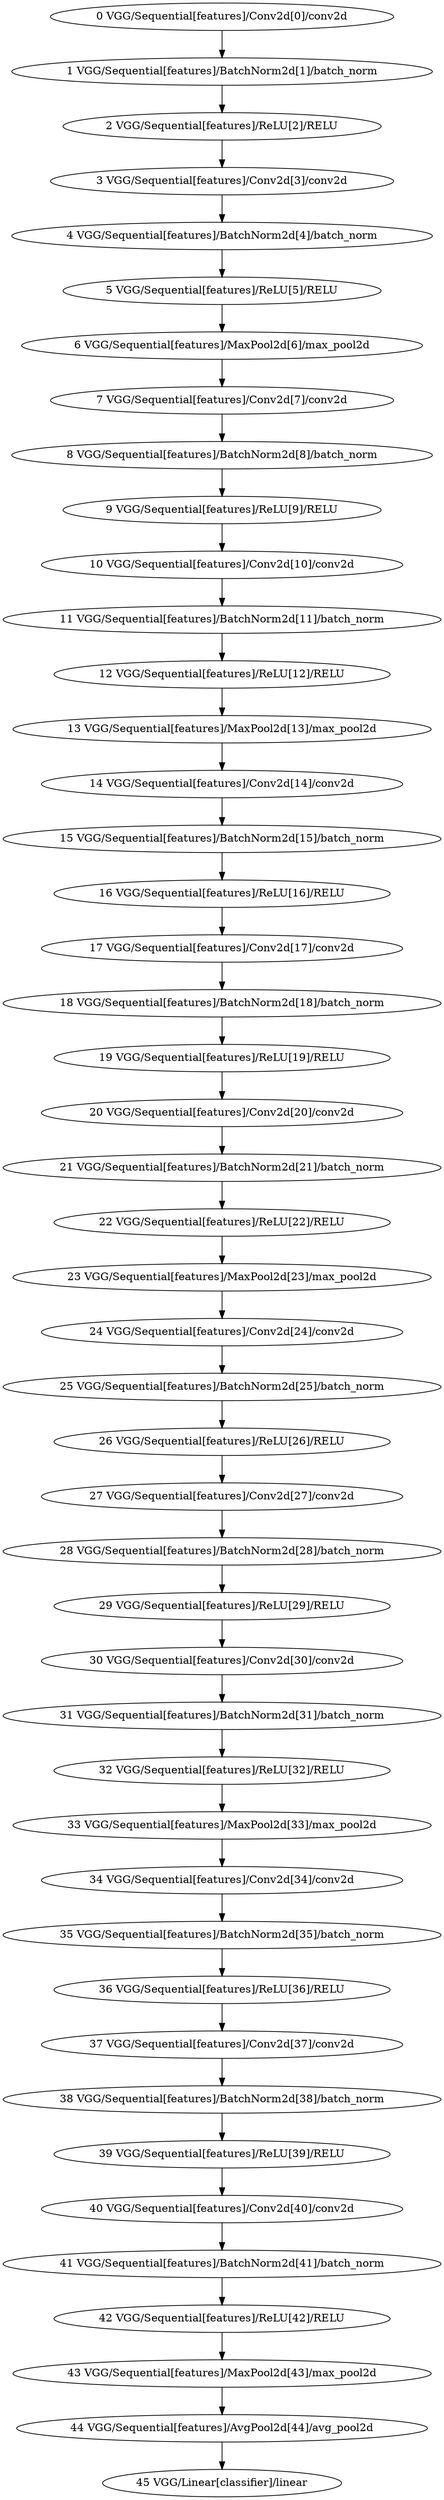 strict digraph  {
"0 VGG/Sequential[features]/Conv2d[0]/conv2d" [id=0, scope="VGG/Sequential[features]/Conv2d[0]", type=conv2d];
"1 VGG/Sequential[features]/BatchNorm2d[1]/batch_norm" [id=1, scope="VGG/Sequential[features]/BatchNorm2d[1]", type=batch_norm];
"2 VGG/Sequential[features]/ReLU[2]/RELU" [id=2, scope="VGG/Sequential[features]/ReLU[2]", type=RELU];
"3 VGG/Sequential[features]/Conv2d[3]/conv2d" [id=3, scope="VGG/Sequential[features]/Conv2d[3]", type=conv2d];
"4 VGG/Sequential[features]/BatchNorm2d[4]/batch_norm" [id=4, scope="VGG/Sequential[features]/BatchNorm2d[4]", type=batch_norm];
"5 VGG/Sequential[features]/ReLU[5]/RELU" [id=5, scope="VGG/Sequential[features]/ReLU[5]", type=RELU];
"6 VGG/Sequential[features]/MaxPool2d[6]/max_pool2d" [id=6, scope="VGG/Sequential[features]/MaxPool2d[6]", type=max_pool2d];
"7 VGG/Sequential[features]/Conv2d[7]/conv2d" [id=7, scope="VGG/Sequential[features]/Conv2d[7]", type=conv2d];
"8 VGG/Sequential[features]/BatchNorm2d[8]/batch_norm" [id=8, scope="VGG/Sequential[features]/BatchNorm2d[8]", type=batch_norm];
"9 VGG/Sequential[features]/ReLU[9]/RELU" [id=9, scope="VGG/Sequential[features]/ReLU[9]", type=RELU];
"10 VGG/Sequential[features]/Conv2d[10]/conv2d" [id=10, scope="VGG/Sequential[features]/Conv2d[10]", type=conv2d];
"11 VGG/Sequential[features]/BatchNorm2d[11]/batch_norm" [id=11, scope="VGG/Sequential[features]/BatchNorm2d[11]", type=batch_norm];
"12 VGG/Sequential[features]/ReLU[12]/RELU" [id=12, scope="VGG/Sequential[features]/ReLU[12]", type=RELU];
"13 VGG/Sequential[features]/MaxPool2d[13]/max_pool2d" [id=13, scope="VGG/Sequential[features]/MaxPool2d[13]", type=max_pool2d];
"14 VGG/Sequential[features]/Conv2d[14]/conv2d" [id=14, scope="VGG/Sequential[features]/Conv2d[14]", type=conv2d];
"15 VGG/Sequential[features]/BatchNorm2d[15]/batch_norm" [id=15, scope="VGG/Sequential[features]/BatchNorm2d[15]", type=batch_norm];
"16 VGG/Sequential[features]/ReLU[16]/RELU" [id=16, scope="VGG/Sequential[features]/ReLU[16]", type=RELU];
"17 VGG/Sequential[features]/Conv2d[17]/conv2d" [id=17, scope="VGG/Sequential[features]/Conv2d[17]", type=conv2d];
"18 VGG/Sequential[features]/BatchNorm2d[18]/batch_norm" [id=18, scope="VGG/Sequential[features]/BatchNorm2d[18]", type=batch_norm];
"19 VGG/Sequential[features]/ReLU[19]/RELU" [id=19, scope="VGG/Sequential[features]/ReLU[19]", type=RELU];
"20 VGG/Sequential[features]/Conv2d[20]/conv2d" [id=20, scope="VGG/Sequential[features]/Conv2d[20]", type=conv2d];
"21 VGG/Sequential[features]/BatchNorm2d[21]/batch_norm" [id=21, scope="VGG/Sequential[features]/BatchNorm2d[21]", type=batch_norm];
"22 VGG/Sequential[features]/ReLU[22]/RELU" [id=22, scope="VGG/Sequential[features]/ReLU[22]", type=RELU];
"23 VGG/Sequential[features]/MaxPool2d[23]/max_pool2d" [id=23, scope="VGG/Sequential[features]/MaxPool2d[23]", type=max_pool2d];
"24 VGG/Sequential[features]/Conv2d[24]/conv2d" [id=24, scope="VGG/Sequential[features]/Conv2d[24]", type=conv2d];
"25 VGG/Sequential[features]/BatchNorm2d[25]/batch_norm" [id=25, scope="VGG/Sequential[features]/BatchNorm2d[25]", type=batch_norm];
"26 VGG/Sequential[features]/ReLU[26]/RELU" [id=26, scope="VGG/Sequential[features]/ReLU[26]", type=RELU];
"27 VGG/Sequential[features]/Conv2d[27]/conv2d" [id=27, scope="VGG/Sequential[features]/Conv2d[27]", type=conv2d];
"28 VGG/Sequential[features]/BatchNorm2d[28]/batch_norm" [id=28, scope="VGG/Sequential[features]/BatchNorm2d[28]", type=batch_norm];
"29 VGG/Sequential[features]/ReLU[29]/RELU" [id=29, scope="VGG/Sequential[features]/ReLU[29]", type=RELU];
"30 VGG/Sequential[features]/Conv2d[30]/conv2d" [id=30, scope="VGG/Sequential[features]/Conv2d[30]", type=conv2d];
"31 VGG/Sequential[features]/BatchNorm2d[31]/batch_norm" [id=31, scope="VGG/Sequential[features]/BatchNorm2d[31]", type=batch_norm];
"32 VGG/Sequential[features]/ReLU[32]/RELU" [id=32, scope="VGG/Sequential[features]/ReLU[32]", type=RELU];
"33 VGG/Sequential[features]/MaxPool2d[33]/max_pool2d" [id=33, scope="VGG/Sequential[features]/MaxPool2d[33]", type=max_pool2d];
"34 VGG/Sequential[features]/Conv2d[34]/conv2d" [id=34, scope="VGG/Sequential[features]/Conv2d[34]", type=conv2d];
"35 VGG/Sequential[features]/BatchNorm2d[35]/batch_norm" [id=35, scope="VGG/Sequential[features]/BatchNorm2d[35]", type=batch_norm];
"36 VGG/Sequential[features]/ReLU[36]/RELU" [id=36, scope="VGG/Sequential[features]/ReLU[36]", type=RELU];
"37 VGG/Sequential[features]/Conv2d[37]/conv2d" [id=37, scope="VGG/Sequential[features]/Conv2d[37]", type=conv2d];
"38 VGG/Sequential[features]/BatchNorm2d[38]/batch_norm" [id=38, scope="VGG/Sequential[features]/BatchNorm2d[38]", type=batch_norm];
"39 VGG/Sequential[features]/ReLU[39]/RELU" [id=39, scope="VGG/Sequential[features]/ReLU[39]", type=RELU];
"40 VGG/Sequential[features]/Conv2d[40]/conv2d" [id=40, scope="VGG/Sequential[features]/Conv2d[40]", type=conv2d];
"41 VGG/Sequential[features]/BatchNorm2d[41]/batch_norm" [id=41, scope="VGG/Sequential[features]/BatchNorm2d[41]", type=batch_norm];
"42 VGG/Sequential[features]/ReLU[42]/RELU" [id=42, scope="VGG/Sequential[features]/ReLU[42]", type=RELU];
"43 VGG/Sequential[features]/MaxPool2d[43]/max_pool2d" [id=43, scope="VGG/Sequential[features]/MaxPool2d[43]", type=max_pool2d];
"44 VGG/Sequential[features]/AvgPool2d[44]/avg_pool2d" [id=44, scope="VGG/Sequential[features]/AvgPool2d[44]", type=avg_pool2d];
"45 VGG/Linear[classifier]/linear" [id=45, scope="VGG/Linear[classifier]", type=linear];
"0 VGG/Sequential[features]/Conv2d[0]/conv2d" -> "1 VGG/Sequential[features]/BatchNorm2d[1]/batch_norm";
"1 VGG/Sequential[features]/BatchNorm2d[1]/batch_norm" -> "2 VGG/Sequential[features]/ReLU[2]/RELU";
"2 VGG/Sequential[features]/ReLU[2]/RELU" -> "3 VGG/Sequential[features]/Conv2d[3]/conv2d";
"3 VGG/Sequential[features]/Conv2d[3]/conv2d" -> "4 VGG/Sequential[features]/BatchNorm2d[4]/batch_norm";
"4 VGG/Sequential[features]/BatchNorm2d[4]/batch_norm" -> "5 VGG/Sequential[features]/ReLU[5]/RELU";
"5 VGG/Sequential[features]/ReLU[5]/RELU" -> "6 VGG/Sequential[features]/MaxPool2d[6]/max_pool2d";
"6 VGG/Sequential[features]/MaxPool2d[6]/max_pool2d" -> "7 VGG/Sequential[features]/Conv2d[7]/conv2d";
"7 VGG/Sequential[features]/Conv2d[7]/conv2d" -> "8 VGG/Sequential[features]/BatchNorm2d[8]/batch_norm";
"8 VGG/Sequential[features]/BatchNorm2d[8]/batch_norm" -> "9 VGG/Sequential[features]/ReLU[9]/RELU";
"9 VGG/Sequential[features]/ReLU[9]/RELU" -> "10 VGG/Sequential[features]/Conv2d[10]/conv2d";
"10 VGG/Sequential[features]/Conv2d[10]/conv2d" -> "11 VGG/Sequential[features]/BatchNorm2d[11]/batch_norm";
"11 VGG/Sequential[features]/BatchNorm2d[11]/batch_norm" -> "12 VGG/Sequential[features]/ReLU[12]/RELU";
"12 VGG/Sequential[features]/ReLU[12]/RELU" -> "13 VGG/Sequential[features]/MaxPool2d[13]/max_pool2d";
"13 VGG/Sequential[features]/MaxPool2d[13]/max_pool2d" -> "14 VGG/Sequential[features]/Conv2d[14]/conv2d";
"14 VGG/Sequential[features]/Conv2d[14]/conv2d" -> "15 VGG/Sequential[features]/BatchNorm2d[15]/batch_norm";
"15 VGG/Sequential[features]/BatchNorm2d[15]/batch_norm" -> "16 VGG/Sequential[features]/ReLU[16]/RELU";
"16 VGG/Sequential[features]/ReLU[16]/RELU" -> "17 VGG/Sequential[features]/Conv2d[17]/conv2d";
"17 VGG/Sequential[features]/Conv2d[17]/conv2d" -> "18 VGG/Sequential[features]/BatchNorm2d[18]/batch_norm";
"18 VGG/Sequential[features]/BatchNorm2d[18]/batch_norm" -> "19 VGG/Sequential[features]/ReLU[19]/RELU";
"19 VGG/Sequential[features]/ReLU[19]/RELU" -> "20 VGG/Sequential[features]/Conv2d[20]/conv2d";
"20 VGG/Sequential[features]/Conv2d[20]/conv2d" -> "21 VGG/Sequential[features]/BatchNorm2d[21]/batch_norm";
"21 VGG/Sequential[features]/BatchNorm2d[21]/batch_norm" -> "22 VGG/Sequential[features]/ReLU[22]/RELU";
"22 VGG/Sequential[features]/ReLU[22]/RELU" -> "23 VGG/Sequential[features]/MaxPool2d[23]/max_pool2d";
"23 VGG/Sequential[features]/MaxPool2d[23]/max_pool2d" -> "24 VGG/Sequential[features]/Conv2d[24]/conv2d";
"24 VGG/Sequential[features]/Conv2d[24]/conv2d" -> "25 VGG/Sequential[features]/BatchNorm2d[25]/batch_norm";
"25 VGG/Sequential[features]/BatchNorm2d[25]/batch_norm" -> "26 VGG/Sequential[features]/ReLU[26]/RELU";
"26 VGG/Sequential[features]/ReLU[26]/RELU" -> "27 VGG/Sequential[features]/Conv2d[27]/conv2d";
"27 VGG/Sequential[features]/Conv2d[27]/conv2d" -> "28 VGG/Sequential[features]/BatchNorm2d[28]/batch_norm";
"28 VGG/Sequential[features]/BatchNorm2d[28]/batch_norm" -> "29 VGG/Sequential[features]/ReLU[29]/RELU";
"29 VGG/Sequential[features]/ReLU[29]/RELU" -> "30 VGG/Sequential[features]/Conv2d[30]/conv2d";
"30 VGG/Sequential[features]/Conv2d[30]/conv2d" -> "31 VGG/Sequential[features]/BatchNorm2d[31]/batch_norm";
"31 VGG/Sequential[features]/BatchNorm2d[31]/batch_norm" -> "32 VGG/Sequential[features]/ReLU[32]/RELU";
"32 VGG/Sequential[features]/ReLU[32]/RELU" -> "33 VGG/Sequential[features]/MaxPool2d[33]/max_pool2d";
"33 VGG/Sequential[features]/MaxPool2d[33]/max_pool2d" -> "34 VGG/Sequential[features]/Conv2d[34]/conv2d";
"34 VGG/Sequential[features]/Conv2d[34]/conv2d" -> "35 VGG/Sequential[features]/BatchNorm2d[35]/batch_norm";
"35 VGG/Sequential[features]/BatchNorm2d[35]/batch_norm" -> "36 VGG/Sequential[features]/ReLU[36]/RELU";
"36 VGG/Sequential[features]/ReLU[36]/RELU" -> "37 VGG/Sequential[features]/Conv2d[37]/conv2d";
"37 VGG/Sequential[features]/Conv2d[37]/conv2d" -> "38 VGG/Sequential[features]/BatchNorm2d[38]/batch_norm";
"38 VGG/Sequential[features]/BatchNorm2d[38]/batch_norm" -> "39 VGG/Sequential[features]/ReLU[39]/RELU";
"39 VGG/Sequential[features]/ReLU[39]/RELU" -> "40 VGG/Sequential[features]/Conv2d[40]/conv2d";
"40 VGG/Sequential[features]/Conv2d[40]/conv2d" -> "41 VGG/Sequential[features]/BatchNorm2d[41]/batch_norm";
"41 VGG/Sequential[features]/BatchNorm2d[41]/batch_norm" -> "42 VGG/Sequential[features]/ReLU[42]/RELU";
"42 VGG/Sequential[features]/ReLU[42]/RELU" -> "43 VGG/Sequential[features]/MaxPool2d[43]/max_pool2d";
"43 VGG/Sequential[features]/MaxPool2d[43]/max_pool2d" -> "44 VGG/Sequential[features]/AvgPool2d[44]/avg_pool2d";
"44 VGG/Sequential[features]/AvgPool2d[44]/avg_pool2d" -> "45 VGG/Linear[classifier]/linear";
}
